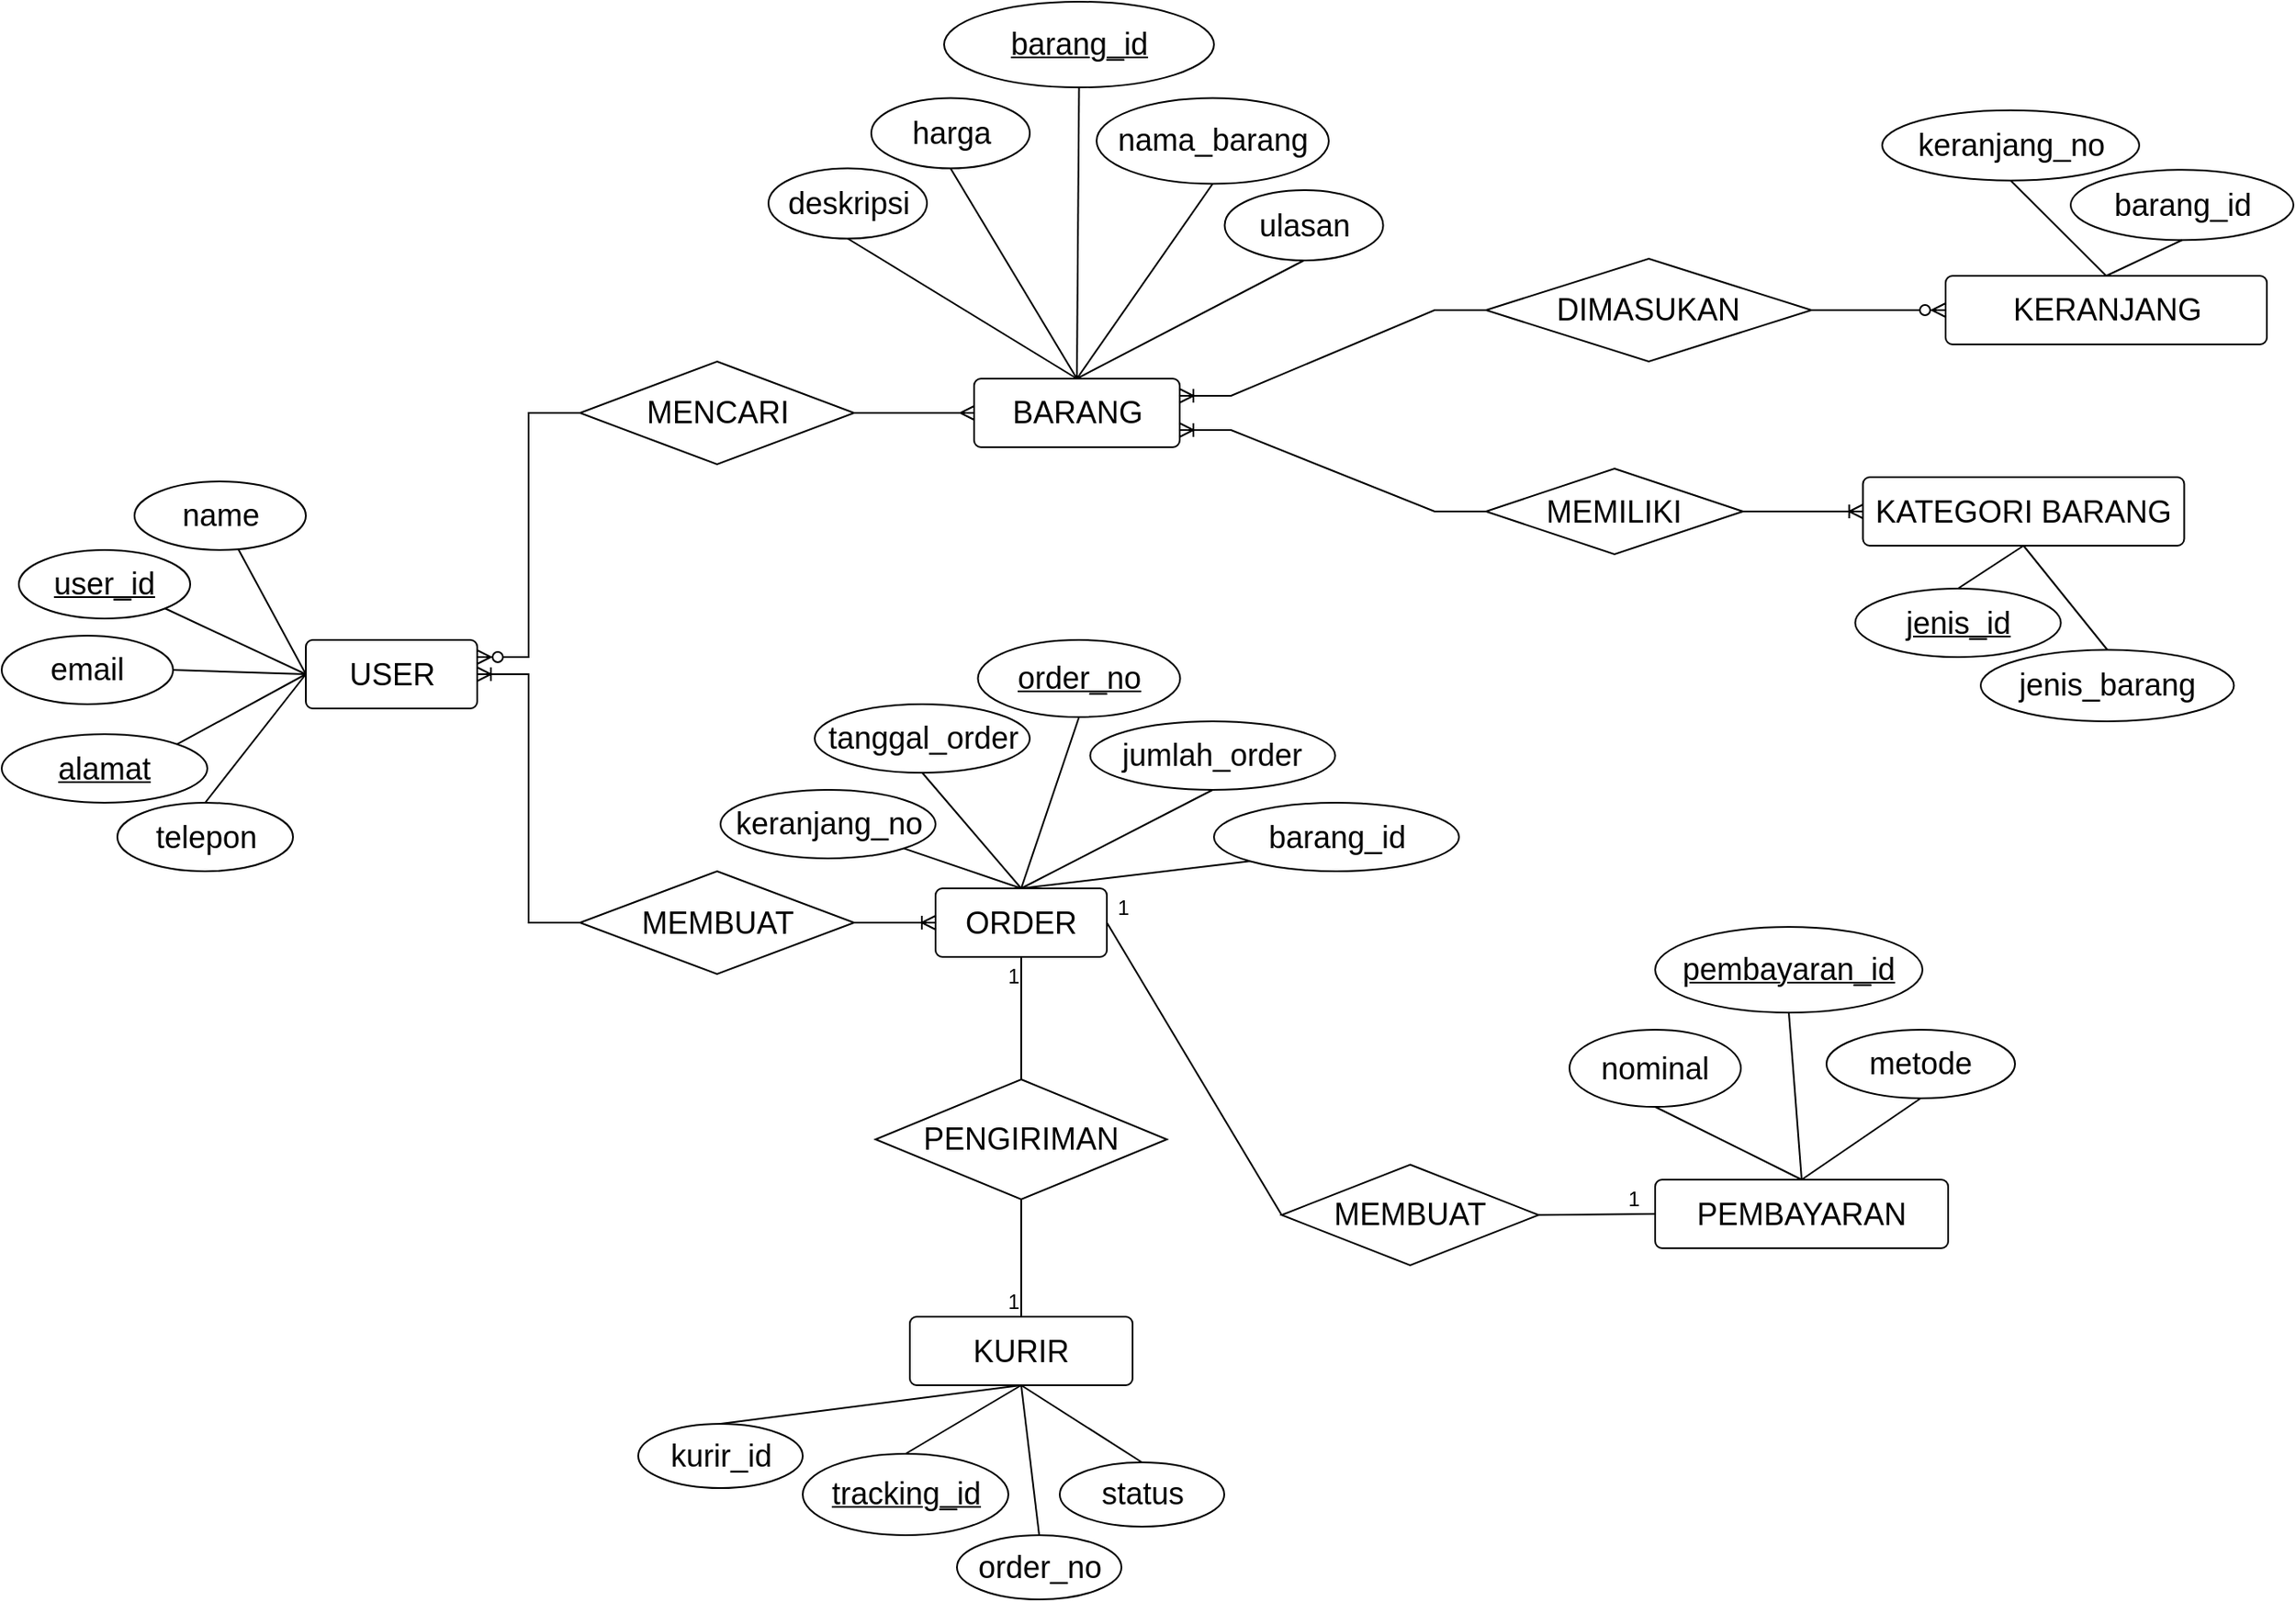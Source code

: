 <mxfile version="27.2.0">
  <diagram name="Page-1" id="RZSCxsbW3NHzzT7Z6nfQ">
    <mxGraphModel dx="1453" dy="852" grid="1" gridSize="10" guides="1" tooltips="1" connect="1" arrows="1" fold="1" page="1" pageScale="1" pageWidth="827" pageHeight="1169" math="0" shadow="0">
      <root>
        <mxCell id="0" />
        <mxCell id="1" parent="0" />
        <mxCell id="UQun8t6Gox2jKoFiVKQr-1" value="&lt;span style=&quot;font-size: 18px;&quot;&gt;alamat&lt;/span&gt;" style="ellipse;whiteSpace=wrap;html=1;fontStyle=4" vertex="1" parent="1">
          <mxGeometry x="40" y="467.5" width="120" height="40" as="geometry" />
        </mxCell>
        <mxCell id="UQun8t6Gox2jKoFiVKQr-2" value="&lt;span style=&quot;font-size: 18px;&quot;&gt;telepon&lt;/span&gt;" style="ellipse;whiteSpace=wrap;html=1;" vertex="1" parent="1">
          <mxGeometry x="107.5" y="507.5" width="102.5" height="40" as="geometry" />
        </mxCell>
        <mxCell id="UQun8t6Gox2jKoFiVKQr-3" value="&lt;span style=&quot;font-size: 18px;&quot;&gt;PENGIRIMAN&lt;/span&gt;" style="rhombus;whiteSpace=wrap;html=1;" vertex="1" parent="1">
          <mxGeometry x="550" y="669" width="170" height="70" as="geometry" />
        </mxCell>
        <mxCell id="UQun8t6Gox2jKoFiVKQr-4" value="&lt;font style=&quot;font-size: 18px;&quot;&gt;order_no&lt;/font&gt;" style="ellipse;whiteSpace=wrap;html=1;shadow=0;fontStyle=4" vertex="1" parent="1">
          <mxGeometry x="609.75" y="412.5" width="118" height="45" as="geometry" />
        </mxCell>
        <mxCell id="UQun8t6Gox2jKoFiVKQr-5" value="&lt;span style=&quot;font-size: 18px;&quot;&gt;jumlah_order&lt;/span&gt;" style="ellipse;whiteSpace=wrap;html=1;" vertex="1" parent="1">
          <mxGeometry x="675.25" y="460" width="143" height="40" as="geometry" />
        </mxCell>
        <mxCell id="UQun8t6Gox2jKoFiVKQr-6" value="&lt;font style=&quot;font-size: 18px;&quot;&gt;tanggal_order&lt;/font&gt;" style="ellipse;whiteSpace=wrap;html=1;" vertex="1" parent="1">
          <mxGeometry x="514.5" y="450" width="125.5" height="40" as="geometry" />
        </mxCell>
        <mxCell id="UQun8t6Gox2jKoFiVKQr-7" value="&lt;span style=&quot;font-size: 18px;&quot;&gt;MEMBUAT&lt;/span&gt;" style="rhombus;whiteSpace=wrap;html=1;" vertex="1" parent="1">
          <mxGeometry x="377.5" y="547.5" width="160" height="60" as="geometry" />
        </mxCell>
        <mxCell id="UQun8t6Gox2jKoFiVKQr-8" value="&lt;span style=&quot;font-size: 18px;&quot;&gt;pembayaran_id&lt;/span&gt;" style="ellipse;whiteSpace=wrap;html=1;shadow=0;fontStyle=4" vertex="1" parent="1">
          <mxGeometry x="1005" y="580" width="156" height="50" as="geometry" />
        </mxCell>
        <mxCell id="UQun8t6Gox2jKoFiVKQr-9" value="&lt;span style=&quot;font-size: 18px;&quot;&gt;nominal&lt;/span&gt;" style="ellipse;whiteSpace=wrap;html=1;shadow=0;" vertex="1" parent="1">
          <mxGeometry x="955" y="640" width="100" height="45" as="geometry" />
        </mxCell>
        <mxCell id="UQun8t6Gox2jKoFiVKQr-10" value="&lt;span style=&quot;font-size: 18px;&quot;&gt;metode&lt;/span&gt;" style="ellipse;whiteSpace=wrap;html=1;shadow=0;" vertex="1" parent="1">
          <mxGeometry x="1105" y="640" width="110" height="40" as="geometry" />
        </mxCell>
        <mxCell id="UQun8t6Gox2jKoFiVKQr-11" value="&lt;font style=&quot;font-size: 18px;&quot;&gt;USER&lt;/font&gt;" style="rounded=1;arcSize=10;whiteSpace=wrap;html=1;align=center;" vertex="1" parent="1">
          <mxGeometry x="217.5" y="412.5" width="100" height="40" as="geometry" />
        </mxCell>
        <mxCell id="UQun8t6Gox2jKoFiVKQr-12" value="&lt;font style=&quot;font-size: 18px;&quot;&gt;name&lt;/font&gt;" style="ellipse;whiteSpace=wrap;html=1;align=center;" vertex="1" parent="1">
          <mxGeometry x="117.5" y="320" width="100" height="40" as="geometry" />
        </mxCell>
        <mxCell id="UQun8t6Gox2jKoFiVKQr-13" value="&lt;span style=&quot;font-size: 18px;&quot;&gt;email&lt;/span&gt;" style="ellipse;whiteSpace=wrap;html=1;align=center;" vertex="1" parent="1">
          <mxGeometry x="40" y="410" width="100" height="40" as="geometry" />
        </mxCell>
        <mxCell id="UQun8t6Gox2jKoFiVKQr-14" value="&lt;span style=&quot;font-size: 18px;&quot;&gt;&lt;u&gt;user_id&lt;/u&gt;&lt;/span&gt;" style="ellipse;whiteSpace=wrap;html=1;align=center;" vertex="1" parent="1">
          <mxGeometry x="50" y="360" width="100" height="40" as="geometry" />
        </mxCell>
        <mxCell id="UQun8t6Gox2jKoFiVKQr-15" value="&lt;font style=&quot;font-size: 18px;&quot;&gt;ORDER&lt;/font&gt;" style="rounded=1;arcSize=10;whiteSpace=wrap;html=1;align=center;" vertex="1" parent="1">
          <mxGeometry x="585" y="557.5" width="100" height="40" as="geometry" />
        </mxCell>
        <mxCell id="UQun8t6Gox2jKoFiVKQr-16" value="&lt;span style=&quot;font-size: 18px;&quot;&gt;PEMBAYARAN&lt;/span&gt;" style="rounded=1;arcSize=10;whiteSpace=wrap;html=1;align=center;" vertex="1" parent="1">
          <mxGeometry x="1005" y="727.5" width="171" height="40" as="geometry" />
        </mxCell>
        <mxCell id="UQun8t6Gox2jKoFiVKQr-17" value="&lt;span style=&quot;font-size: 18px;&quot;&gt;MEMBUAT&lt;/span&gt;" style="rhombus;whiteSpace=wrap;html=1;" vertex="1" parent="1">
          <mxGeometry x="787" y="718.75" width="150" height="58.75" as="geometry" />
        </mxCell>
        <mxCell id="UQun8t6Gox2jKoFiVKQr-18" value="&lt;span style=&quot;font-size: 18px;&quot;&gt;BARANG&lt;/span&gt;" style="rounded=1;arcSize=10;whiteSpace=wrap;html=1;align=center;" vertex="1" parent="1">
          <mxGeometry x="607.5" y="260" width="120" height="40" as="geometry" />
        </mxCell>
        <mxCell id="UQun8t6Gox2jKoFiVKQr-19" value="&lt;span style=&quot;font-size: 18px;&quot;&gt;nama_barang&lt;/span&gt;" style="ellipse;whiteSpace=wrap;html=1;shadow=0;fontStyle=0" vertex="1" parent="1">
          <mxGeometry x="679" y="96.25" width="135.5" height="50" as="geometry" />
        </mxCell>
        <mxCell id="UQun8t6Gox2jKoFiVKQr-20" value="&lt;span style=&quot;font-size: 18px;&quot;&gt;barang_id&lt;/span&gt;" style="ellipse;whiteSpace=wrap;html=1;shadow=0;fontStyle=4" vertex="1" parent="1">
          <mxGeometry x="590" y="40" width="157.5" height="50" as="geometry" />
        </mxCell>
        <mxCell id="UQun8t6Gox2jKoFiVKQr-21" value="&lt;span style=&quot;font-size: 18px;&quot;&gt;harga&lt;/span&gt;" style="ellipse;whiteSpace=wrap;html=1;shadow=0;fontStyle=0" vertex="1" parent="1">
          <mxGeometry x="547.5" y="96.25" width="92.5" height="41" as="geometry" />
        </mxCell>
        <mxCell id="UQun8t6Gox2jKoFiVKQr-22" value="&lt;span style=&quot;font-size: 18px;&quot;&gt;KATEGORI BARANG&lt;/span&gt;" style="rounded=1;arcSize=10;whiteSpace=wrap;html=1;align=center;" vertex="1" parent="1">
          <mxGeometry x="1126.25" y="317.5" width="187.5" height="40" as="geometry" />
        </mxCell>
        <mxCell id="UQun8t6Gox2jKoFiVKQr-23" value="&lt;span style=&quot;font-size: 18px;&quot;&gt;jenis_barang&lt;/span&gt;" style="ellipse;whiteSpace=wrap;html=1;shadow=0;fontStyle=0" vertex="1" parent="1">
          <mxGeometry x="1195" y="418.25" width="147.75" height="41.75" as="geometry" />
        </mxCell>
        <mxCell id="UQun8t6Gox2jKoFiVKQr-24" value="&lt;span style=&quot;font-size: 18px;&quot;&gt;KURIR&lt;/span&gt;" style="rounded=1;arcSize=10;whiteSpace=wrap;html=1;align=center;" vertex="1" parent="1">
          <mxGeometry x="570" y="807.5" width="130" height="40" as="geometry" />
        </mxCell>
        <mxCell id="UQun8t6Gox2jKoFiVKQr-25" value="&lt;span style=&quot;font-size: 18px;&quot;&gt;tracking_id&lt;/span&gt;" style="ellipse;whiteSpace=wrap;html=1;fontStyle=4" vertex="1" parent="1">
          <mxGeometry x="507.5" y="887.5" width="120" height="47.5" as="geometry" />
        </mxCell>
        <mxCell id="UQun8t6Gox2jKoFiVKQr-26" value="&lt;font style=&quot;font-size: 18px;&quot;&gt;order_no&lt;/font&gt;" style="ellipse;whiteSpace=wrap;html=1;shadow=0;fontStyle=0" vertex="1" parent="1">
          <mxGeometry x="597.5" y="935" width="96" height="37.5" as="geometry" />
        </mxCell>
        <mxCell id="UQun8t6Gox2jKoFiVKQr-27" value="&lt;font style=&quot;font-size: 18px;&quot;&gt;status&lt;/font&gt;" style="ellipse;whiteSpace=wrap;html=1;shadow=0;fontStyle=0" vertex="1" parent="1">
          <mxGeometry x="657.5" y="892.5" width="96" height="37.5" as="geometry" />
        </mxCell>
        <mxCell id="UQun8t6Gox2jKoFiVKQr-28" value="" style="endArrow=none;html=1;rounded=0;entryX=0;entryY=0.5;entryDx=0;entryDy=0;exitX=1;exitY=1;exitDx=0;exitDy=0;" edge="1" parent="1" source="UQun8t6Gox2jKoFiVKQr-14" target="UQun8t6Gox2jKoFiVKQr-11">
          <mxGeometry relative="1" as="geometry">
            <mxPoint x="-2.5" y="470" as="sourcePoint" />
            <mxPoint x="157.5" y="470" as="targetPoint" />
          </mxGeometry>
        </mxCell>
        <mxCell id="UQun8t6Gox2jKoFiVKQr-29" value="" style="endArrow=none;html=1;rounded=0;entryX=0;entryY=0.5;entryDx=0;entryDy=0;" edge="1" parent="1" source="UQun8t6Gox2jKoFiVKQr-12" target="UQun8t6Gox2jKoFiVKQr-11">
          <mxGeometry relative="1" as="geometry">
            <mxPoint x="232.5" y="390" as="sourcePoint" />
            <mxPoint x="237.5" y="430" as="targetPoint" />
          </mxGeometry>
        </mxCell>
        <mxCell id="UQun8t6Gox2jKoFiVKQr-30" value="" style="endArrow=none;html=1;rounded=0;exitX=1;exitY=0.5;exitDx=0;exitDy=0;entryX=0;entryY=0.5;entryDx=0;entryDy=0;" edge="1" parent="1" source="UQun8t6Gox2jKoFiVKQr-13" target="UQun8t6Gox2jKoFiVKQr-11">
          <mxGeometry relative="1" as="geometry">
            <mxPoint x="107.5" y="430" as="sourcePoint" />
            <mxPoint x="227.5" y="420" as="targetPoint" />
          </mxGeometry>
        </mxCell>
        <mxCell id="UQun8t6Gox2jKoFiVKQr-31" value="" style="endArrow=none;html=1;rounded=0;entryX=0;entryY=0.5;entryDx=0;entryDy=0;exitX=0.5;exitY=0;exitDx=0;exitDy=0;" edge="1" parent="1" source="UQun8t6Gox2jKoFiVKQr-2" target="UQun8t6Gox2jKoFiVKQr-11">
          <mxGeometry relative="1" as="geometry">
            <mxPoint x="-154.5" y="405" as="sourcePoint" />
            <mxPoint x="5.5" y="405" as="targetPoint" />
          </mxGeometry>
        </mxCell>
        <mxCell id="UQun8t6Gox2jKoFiVKQr-32" value="" style="endArrow=none;html=1;rounded=0;entryX=0.5;entryY=1;entryDx=0;entryDy=0;exitX=0.5;exitY=0;exitDx=0;exitDy=0;" edge="1" parent="1" source="UQun8t6Gox2jKoFiVKQr-27" target="UQun8t6Gox2jKoFiVKQr-24">
          <mxGeometry relative="1" as="geometry">
            <mxPoint x="652.75" y="746.25" as="sourcePoint" />
            <mxPoint x="812.75" y="746.25" as="targetPoint" />
          </mxGeometry>
        </mxCell>
        <mxCell id="UQun8t6Gox2jKoFiVKQr-33" value="" style="endArrow=none;html=1;rounded=0;entryX=0.5;entryY=1;entryDx=0;entryDy=0;exitX=0.5;exitY=0;exitDx=0;exitDy=0;" edge="1" parent="1" source="UQun8t6Gox2jKoFiVKQr-25" target="UQun8t6Gox2jKoFiVKQr-24">
          <mxGeometry relative="1" as="geometry">
            <mxPoint x="550.75" y="794.25" as="sourcePoint" />
            <mxPoint x="592.75" y="839.25" as="targetPoint" />
          </mxGeometry>
        </mxCell>
        <mxCell id="UQun8t6Gox2jKoFiVKQr-34" value="" style="endArrow=none;html=1;rounded=0;entryX=0.5;entryY=1;entryDx=0;entryDy=0;exitX=0.5;exitY=0;exitDx=0;exitDy=0;" edge="1" parent="1" source="UQun8t6Gox2jKoFiVKQr-26" target="UQun8t6Gox2jKoFiVKQr-24">
          <mxGeometry relative="1" as="geometry">
            <mxPoint x="516.75" y="837.25" as="sourcePoint" />
            <mxPoint x="592.75" y="839.25" as="targetPoint" />
          </mxGeometry>
        </mxCell>
        <mxCell id="UQun8t6Gox2jKoFiVKQr-35" value="" style="endArrow=none;html=1;rounded=0;exitX=0.5;exitY=1;exitDx=0;exitDy=0;entryX=0.5;entryY=0;entryDx=0;entryDy=0;" edge="1" parent="1" source="UQun8t6Gox2jKoFiVKQr-4" target="UQun8t6Gox2jKoFiVKQr-15">
          <mxGeometry relative="1" as="geometry">
            <mxPoint x="741.5" y="552.5" as="sourcePoint" />
            <mxPoint x="659.5" y="575" as="targetPoint" />
          </mxGeometry>
        </mxCell>
        <mxCell id="UQun8t6Gox2jKoFiVKQr-36" value="" style="endArrow=none;html=1;rounded=0;entryX=0.5;entryY=0;entryDx=0;entryDy=0;exitX=0.5;exitY=1;exitDx=0;exitDy=0;" edge="1" parent="1" source="UQun8t6Gox2jKoFiVKQr-5" target="UQun8t6Gox2jKoFiVKQr-15">
          <mxGeometry relative="1" as="geometry">
            <mxPoint x="787.5" y="563" as="sourcePoint" />
            <mxPoint x="669.5" y="589.5" as="targetPoint" />
          </mxGeometry>
        </mxCell>
        <mxCell id="UQun8t6Gox2jKoFiVKQr-37" value="" style="endArrow=none;html=1;rounded=0;entryX=0.5;entryY=0;entryDx=0;entryDy=0;exitX=0.5;exitY=1;exitDx=0;exitDy=0;" edge="1" parent="1" source="UQun8t6Gox2jKoFiVKQr-6" target="UQun8t6Gox2jKoFiVKQr-15">
          <mxGeometry relative="1" as="geometry">
            <mxPoint x="809.5" y="588" as="sourcePoint" />
            <mxPoint x="669.5" y="588" as="targetPoint" />
          </mxGeometry>
        </mxCell>
        <mxCell id="UQun8t6Gox2jKoFiVKQr-38" value="" style="endArrow=none;html=1;rounded=0;entryX=0.5;entryY=0;entryDx=0;entryDy=0;exitX=0.5;exitY=1;exitDx=0;exitDy=0;" edge="1" parent="1" source="UQun8t6Gox2jKoFiVKQr-9" target="UQun8t6Gox2jKoFiVKQr-16">
          <mxGeometry relative="1" as="geometry">
            <mxPoint x="983" y="806.25" as="sourcePoint" />
            <mxPoint x="1051" y="776.25" as="targetPoint" />
          </mxGeometry>
        </mxCell>
        <mxCell id="UQun8t6Gox2jKoFiVKQr-39" value="" style="endArrow=none;html=1;rounded=0;entryX=0.5;entryY=1;entryDx=0;entryDy=0;exitX=0.5;exitY=0;exitDx=0;exitDy=0;" edge="1" parent="1" source="UQun8t6Gox2jKoFiVKQr-16" target="UQun8t6Gox2jKoFiVKQr-8">
          <mxGeometry relative="1" as="geometry">
            <mxPoint x="1005" y="750" as="sourcePoint" />
            <mxPoint x="1061" y="786.25" as="targetPoint" />
          </mxGeometry>
        </mxCell>
        <mxCell id="UQun8t6Gox2jKoFiVKQr-40" value="" style="endArrow=none;html=1;rounded=0;entryX=0.5;entryY=1;entryDx=0;entryDy=0;exitX=0.5;exitY=0;exitDx=0;exitDy=0;" edge="1" parent="1" source="UQun8t6Gox2jKoFiVKQr-16" target="UQun8t6Gox2jKoFiVKQr-10">
          <mxGeometry relative="1" as="geometry">
            <mxPoint x="1115" y="819" as="sourcePoint" />
            <mxPoint x="1041" y="819" as="targetPoint" />
          </mxGeometry>
        </mxCell>
        <mxCell id="UQun8t6Gox2jKoFiVKQr-41" value="" style="endArrow=none;html=1;rounded=0;exitX=0.5;exitY=0;exitDx=0;exitDy=0;entryX=0.5;entryY=1;entryDx=0;entryDy=0;" edge="1" parent="1" source="UQun8t6Gox2jKoFiVKQr-18" target="UQun8t6Gox2jKoFiVKQr-19">
          <mxGeometry relative="1" as="geometry">
            <mxPoint x="717.75" y="331.5" as="sourcePoint" />
            <mxPoint x="877.75" y="331.5" as="targetPoint" />
          </mxGeometry>
        </mxCell>
        <mxCell id="UQun8t6Gox2jKoFiVKQr-42" value="" style="endArrow=none;html=1;rounded=0;exitX=0.5;exitY=0;exitDx=0;exitDy=0;entryX=0.5;entryY=1;entryDx=0;entryDy=0;" edge="1" parent="1" source="UQun8t6Gox2jKoFiVKQr-18" target="UQun8t6Gox2jKoFiVKQr-20">
          <mxGeometry relative="1" as="geometry">
            <mxPoint x="722.75" y="351.5" as="sourcePoint" />
            <mxPoint x="839.75" y="323.5" as="targetPoint" />
          </mxGeometry>
        </mxCell>
        <mxCell id="UQun8t6Gox2jKoFiVKQr-43" value="" style="endArrow=none;html=1;rounded=0;exitX=0.5;exitY=0;exitDx=0;exitDy=0;entryX=0.5;entryY=1;entryDx=0;entryDy=0;" edge="1" parent="1" source="UQun8t6Gox2jKoFiVKQr-18" target="UQun8t6Gox2jKoFiVKQr-21">
          <mxGeometry relative="1" as="geometry">
            <mxPoint x="722.75" y="351.5" as="sourcePoint" />
            <mxPoint x="796.75" y="356.5" as="targetPoint" />
          </mxGeometry>
        </mxCell>
        <mxCell id="UQun8t6Gox2jKoFiVKQr-44" value="&lt;span style=&quot;font-size: 18px;&quot;&gt;jenis_id&lt;/span&gt;" style="ellipse;whiteSpace=wrap;html=1;shadow=0;fontStyle=4" vertex="1" parent="1">
          <mxGeometry x="1121.75" y="382.5" width="120" height="40" as="geometry" />
        </mxCell>
        <mxCell id="UQun8t6Gox2jKoFiVKQr-45" value="" style="endArrow=none;html=1;rounded=0;exitX=0.5;exitY=0;exitDx=0;exitDy=0;entryX=0.5;entryY=1;entryDx=0;entryDy=0;" edge="1" parent="1" source="UQun8t6Gox2jKoFiVKQr-44" target="UQun8t6Gox2jKoFiVKQr-22">
          <mxGeometry relative="1" as="geometry">
            <mxPoint x="-679" y="1225.5" as="sourcePoint" />
            <mxPoint x="-519" y="1225.5" as="targetPoint" />
            <Array as="points" />
          </mxGeometry>
        </mxCell>
        <mxCell id="UQun8t6Gox2jKoFiVKQr-46" value="" style="endArrow=none;html=1;rounded=0;exitX=0.5;exitY=0;exitDx=0;exitDy=0;entryX=0.5;entryY=1;entryDx=0;entryDy=0;" edge="1" parent="1" source="UQun8t6Gox2jKoFiVKQr-23" target="UQun8t6Gox2jKoFiVKQr-22">
          <mxGeometry relative="1" as="geometry">
            <mxPoint x="-731" y="1255.5" as="sourcePoint" />
            <mxPoint x="-678" y="1265.5" as="targetPoint" />
          </mxGeometry>
        </mxCell>
        <mxCell id="UQun8t6Gox2jKoFiVKQr-47" value="" style="endArrow=none;html=1;rounded=0;exitX=1;exitY=0;exitDx=0;exitDy=0;entryX=0;entryY=0.5;entryDx=0;entryDy=0;" edge="1" parent="1" source="UQun8t6Gox2jKoFiVKQr-1" target="UQun8t6Gox2jKoFiVKQr-11">
          <mxGeometry relative="1" as="geometry">
            <mxPoint x="-122.5" y="490" as="sourcePoint" />
            <mxPoint x="37.5" y="490" as="targetPoint" />
          </mxGeometry>
        </mxCell>
        <mxCell id="UQun8t6Gox2jKoFiVKQr-48" value="" style="edgeStyle=entityRelationEdgeStyle;fontSize=12;html=1;endArrow=ERoneToMany;rounded=0;exitX=1;exitY=0.5;exitDx=0;exitDy=0;entryX=0;entryY=0.5;entryDx=0;entryDy=0;" edge="1" parent="1" source="UQun8t6Gox2jKoFiVKQr-7" target="UQun8t6Gox2jKoFiVKQr-15">
          <mxGeometry width="100" height="100" relative="1" as="geometry">
            <mxPoint x="527.5" y="577.5" as="sourcePoint" />
            <mxPoint x="547.5" y="627.5" as="targetPoint" />
          </mxGeometry>
        </mxCell>
        <mxCell id="UQun8t6Gox2jKoFiVKQr-49" value="" style="edgeStyle=entityRelationEdgeStyle;fontSize=12;html=1;endArrow=ERoneToMany;rounded=0;exitX=0;exitY=0.5;exitDx=0;exitDy=0;entryX=1;entryY=0.5;entryDx=0;entryDy=0;" edge="1" parent="1" source="UQun8t6Gox2jKoFiVKQr-7" target="UQun8t6Gox2jKoFiVKQr-11">
          <mxGeometry width="100" height="100" relative="1" as="geometry">
            <mxPoint x="357.5" y="480" as="sourcePoint" />
            <mxPoint x="327.5" y="490" as="targetPoint" />
            <Array as="points">
              <mxPoint x="367.5" y="440" />
              <mxPoint x="357.5" y="480" />
              <mxPoint x="317.5" y="440" />
            </Array>
          </mxGeometry>
        </mxCell>
        <mxCell id="UQun8t6Gox2jKoFiVKQr-50" value="" style="endArrow=none;html=1;rounded=0;exitX=0.5;exitY=1;exitDx=0;exitDy=0;entryX=0.5;entryY=0;entryDx=0;entryDy=0;" edge="1" parent="1" source="UQun8t6Gox2jKoFiVKQr-3" target="UQun8t6Gox2jKoFiVKQr-24">
          <mxGeometry relative="1" as="geometry">
            <mxPoint x="467.5" y="757.5" as="sourcePoint" />
            <mxPoint x="627.5" y="757.5" as="targetPoint" />
          </mxGeometry>
        </mxCell>
        <mxCell id="UQun8t6Gox2jKoFiVKQr-51" value="1" style="resizable=0;html=1;whiteSpace=wrap;align=right;verticalAlign=bottom;" connectable="0" vertex="1" parent="UQun8t6Gox2jKoFiVKQr-50">
          <mxGeometry x="1" relative="1" as="geometry" />
        </mxCell>
        <mxCell id="UQun8t6Gox2jKoFiVKQr-52" value="" style="endArrow=none;html=1;rounded=0;exitX=0.5;exitY=0;exitDx=0;exitDy=0;entryX=0.5;entryY=1;entryDx=0;entryDy=0;" edge="1" parent="1" source="UQun8t6Gox2jKoFiVKQr-3" target="UQun8t6Gox2jKoFiVKQr-15">
          <mxGeometry relative="1" as="geometry">
            <mxPoint x="537.5" y="677.5" as="sourcePoint" />
            <mxPoint x="697.5" y="677.5" as="targetPoint" />
          </mxGeometry>
        </mxCell>
        <mxCell id="UQun8t6Gox2jKoFiVKQr-53" value="1" style="resizable=0;html=1;whiteSpace=wrap;align=right;verticalAlign=bottom;" connectable="0" vertex="1" parent="UQun8t6Gox2jKoFiVKQr-52">
          <mxGeometry x="1" relative="1" as="geometry">
            <mxPoint y="20" as="offset" />
          </mxGeometry>
        </mxCell>
        <mxCell id="UQun8t6Gox2jKoFiVKQr-54" value="" style="endArrow=none;html=1;rounded=0;exitX=1;exitY=0.5;exitDx=0;exitDy=0;entryX=0;entryY=0.5;entryDx=0;entryDy=0;" edge="1" parent="1" source="UQun8t6Gox2jKoFiVKQr-17" target="UQun8t6Gox2jKoFiVKQr-16">
          <mxGeometry relative="1" as="geometry">
            <mxPoint x="951.5" y="796.875" as="sourcePoint" />
            <mxPoint x="699.5" y="862.5" as="targetPoint" />
          </mxGeometry>
        </mxCell>
        <mxCell id="UQun8t6Gox2jKoFiVKQr-55" value="1" style="resizable=0;html=1;whiteSpace=wrap;align=right;verticalAlign=bottom;" connectable="0" vertex="1" parent="UQun8t6Gox2jKoFiVKQr-54">
          <mxGeometry x="1" relative="1" as="geometry">
            <mxPoint x="-7" as="offset" />
          </mxGeometry>
        </mxCell>
        <mxCell id="UQun8t6Gox2jKoFiVKQr-56" value="" style="endArrow=none;html=1;rounded=0;exitX=0;exitY=0.5;exitDx=0;exitDy=0;entryX=1;entryY=0.5;entryDx=0;entryDy=0;" edge="1" parent="1" source="UQun8t6Gox2jKoFiVKQr-17" target="UQun8t6Gox2jKoFiVKQr-15">
          <mxGeometry relative="1" as="geometry">
            <mxPoint x="907.5" y="551.5" as="sourcePoint" />
            <mxPoint x="964.5" y="515.5" as="targetPoint" />
          </mxGeometry>
        </mxCell>
        <mxCell id="UQun8t6Gox2jKoFiVKQr-57" value="1" style="resizable=0;html=1;whiteSpace=wrap;align=right;verticalAlign=bottom;" connectable="0" vertex="1" parent="UQun8t6Gox2jKoFiVKQr-56">
          <mxGeometry x="1" relative="1" as="geometry">
            <mxPoint x="15" as="offset" />
          </mxGeometry>
        </mxCell>
        <mxCell id="UQun8t6Gox2jKoFiVKQr-58" value="&lt;span style=&quot;font-size: 18px;&quot;&gt;MEMILIKI&lt;/span&gt;" style="rhombus;whiteSpace=wrap;html=1;" vertex="1" parent="1">
          <mxGeometry x="906.25" y="312.5" width="150" height="50" as="geometry" />
        </mxCell>
        <mxCell id="UQun8t6Gox2jKoFiVKQr-59" value="" style="edgeStyle=entityRelationEdgeStyle;fontSize=12;html=1;endArrow=ERoneToMany;rounded=0;entryX=0;entryY=0.5;entryDx=0;entryDy=0;exitX=1;exitY=0.5;exitDx=0;exitDy=0;" edge="1" parent="1" source="UQun8t6Gox2jKoFiVKQr-58" target="UQun8t6Gox2jKoFiVKQr-22">
          <mxGeometry width="100" height="100" relative="1" as="geometry">
            <mxPoint x="1040" y="247.5" as="sourcePoint" />
            <mxPoint x="950" y="237.5" as="targetPoint" />
          </mxGeometry>
        </mxCell>
        <mxCell id="UQun8t6Gox2jKoFiVKQr-60" value="" style="edgeStyle=entityRelationEdgeStyle;fontSize=12;html=1;endArrow=ERoneToMany;rounded=0;entryX=1;entryY=0.75;entryDx=0;entryDy=0;exitX=0;exitY=0.5;exitDx=0;exitDy=0;" edge="1" parent="1" source="UQun8t6Gox2jKoFiVKQr-58" target="UQun8t6Gox2jKoFiVKQr-18">
          <mxGeometry width="100" height="100" relative="1" as="geometry">
            <mxPoint x="861.25" y="345" as="sourcePoint" />
            <mxPoint x="961.25" y="245" as="targetPoint" />
          </mxGeometry>
        </mxCell>
        <mxCell id="UQun8t6Gox2jKoFiVKQr-61" value="&lt;span style=&quot;font-size: 18px;&quot;&gt;MENCARI&lt;/span&gt;" style="rhombus;whiteSpace=wrap;html=1;" vertex="1" parent="1">
          <mxGeometry x="377.5" y="250" width="160" height="60" as="geometry" />
        </mxCell>
        <mxCell id="UQun8t6Gox2jKoFiVKQr-62" value="&lt;span style=&quot;font-size: 18px;&quot;&gt;deskripsi&lt;/span&gt;" style="ellipse;whiteSpace=wrap;html=1;shadow=0;fontStyle=0" vertex="1" parent="1">
          <mxGeometry x="487.5" y="137.25" width="92.5" height="41" as="geometry" />
        </mxCell>
        <mxCell id="UQun8t6Gox2jKoFiVKQr-63" value="" style="endArrow=none;html=1;rounded=0;exitX=0.5;exitY=0;exitDx=0;exitDy=0;entryX=0.5;entryY=1;entryDx=0;entryDy=0;" edge="1" parent="1" source="UQun8t6Gox2jKoFiVKQr-18" target="UQun8t6Gox2jKoFiVKQr-62">
          <mxGeometry relative="1" as="geometry">
            <mxPoint x="673.5" y="265" as="sourcePoint" />
            <mxPoint x="603.5" y="147" as="targetPoint" />
          </mxGeometry>
        </mxCell>
        <mxCell id="UQun8t6Gox2jKoFiVKQr-64" value="&lt;span style=&quot;font-size: 18px;&quot;&gt;ulasan&lt;/span&gt;" style="ellipse;whiteSpace=wrap;html=1;shadow=0;fontStyle=0" vertex="1" parent="1">
          <mxGeometry x="753.75" y="150" width="92.5" height="41" as="geometry" />
        </mxCell>
        <mxCell id="UQun8t6Gox2jKoFiVKQr-65" value="" style="endArrow=none;html=1;rounded=0;exitX=0.5;exitY=0;exitDx=0;exitDy=0;entryX=0.5;entryY=1;entryDx=0;entryDy=0;" edge="1" parent="1" source="UQun8t6Gox2jKoFiVKQr-18" target="UQun8t6Gox2jKoFiVKQr-64">
          <mxGeometry relative="1" as="geometry">
            <mxPoint x="673.5" y="265" as="sourcePoint" />
            <mxPoint x="756.5" y="156" as="targetPoint" />
          </mxGeometry>
        </mxCell>
        <mxCell id="UQun8t6Gox2jKoFiVKQr-66" value="&lt;span style=&quot;font-size: 18px;&quot;&gt;kurir_id&lt;/span&gt;" style="ellipse;whiteSpace=wrap;html=1;shadow=0;fontStyle=0" vertex="1" parent="1">
          <mxGeometry x="411.5" y="870" width="96" height="37.5" as="geometry" />
        </mxCell>
        <mxCell id="UQun8t6Gox2jKoFiVKQr-67" value="" style="endArrow=none;html=1;rounded=0;entryX=0.5;entryY=1;entryDx=0;entryDy=0;exitX=0.5;exitY=0;exitDx=0;exitDy=0;" edge="1" parent="1" source="UQun8t6Gox2jKoFiVKQr-66" target="UQun8t6Gox2jKoFiVKQr-24">
          <mxGeometry relative="1" as="geometry">
            <mxPoint x="577.5" y="898" as="sourcePoint" />
            <mxPoint x="645.5" y="858" as="targetPoint" />
          </mxGeometry>
        </mxCell>
        <mxCell id="UQun8t6Gox2jKoFiVKQr-68" value="&lt;span style=&quot;font-size: 18px;&quot;&gt;barang_id&lt;/span&gt;" style="ellipse;whiteSpace=wrap;html=1;" vertex="1" parent="1">
          <mxGeometry x="747.5" y="507.5" width="143" height="40" as="geometry" />
        </mxCell>
        <mxCell id="UQun8t6Gox2jKoFiVKQr-69" value="" style="endArrow=none;html=1;rounded=0;entryX=0.5;entryY=0;entryDx=0;entryDy=0;exitX=0;exitY=1;exitDx=0;exitDy=0;" edge="1" parent="1" source="UQun8t6Gox2jKoFiVKQr-68" target="UQun8t6Gox2jKoFiVKQr-15">
          <mxGeometry relative="1" as="geometry">
            <mxPoint x="700.5" y="503" as="sourcePoint" />
            <mxPoint x="645.5" y="568" as="targetPoint" />
          </mxGeometry>
        </mxCell>
        <mxCell id="UQun8t6Gox2jKoFiVKQr-70" value="" style="edgeStyle=entityRelationEdgeStyle;fontSize=12;html=1;endArrow=ERzeroToMany;endFill=1;rounded=0;entryX=1;entryY=0.25;entryDx=0;entryDy=0;exitX=0;exitY=0.5;exitDx=0;exitDy=0;" edge="1" parent="1" source="UQun8t6Gox2jKoFiVKQr-61" target="UQun8t6Gox2jKoFiVKQr-11">
          <mxGeometry width="100" height="100" relative="1" as="geometry">
            <mxPoint x="387.5" y="360" as="sourcePoint" />
            <mxPoint x="487.5" y="260" as="targetPoint" />
          </mxGeometry>
        </mxCell>
        <mxCell id="UQun8t6Gox2jKoFiVKQr-71" value="" style="edgeStyle=entityRelationEdgeStyle;fontSize=12;html=1;endArrow=ERmany;rounded=0;exitX=1;exitY=0.5;exitDx=0;exitDy=0;entryX=0;entryY=0.5;entryDx=0;entryDy=0;" edge="1" parent="1" source="UQun8t6Gox2jKoFiVKQr-61" target="UQun8t6Gox2jKoFiVKQr-18">
          <mxGeometry width="100" height="100" relative="1" as="geometry">
            <mxPoint x="597.5" y="360" as="sourcePoint" />
            <mxPoint x="697.5" y="260" as="targetPoint" />
          </mxGeometry>
        </mxCell>
        <mxCell id="UQun8t6Gox2jKoFiVKQr-72" value="&lt;span style=&quot;font-size: 18px;&quot;&gt;DIMASUKAN&lt;/span&gt;" style="rhombus;whiteSpace=wrap;html=1;" vertex="1" parent="1">
          <mxGeometry x="906.25" y="190" width="190" height="60" as="geometry" />
        </mxCell>
        <mxCell id="UQun8t6Gox2jKoFiVKQr-73" value="&lt;span style=&quot;font-size: 18px;&quot;&gt;KERANJANG&lt;/span&gt;" style="rounded=1;arcSize=10;whiteSpace=wrap;html=1;align=center;" vertex="1" parent="1">
          <mxGeometry x="1174.5" y="200" width="187.5" height="40" as="geometry" />
        </mxCell>
        <mxCell id="UQun8t6Gox2jKoFiVKQr-74" value="&lt;span style=&quot;font-size: 18px;&quot;&gt;keranjang_no&lt;/span&gt;" style="ellipse;whiteSpace=wrap;html=1;" vertex="1" parent="1">
          <mxGeometry x="459.5" y="500" width="125.5" height="40" as="geometry" />
        </mxCell>
        <mxCell id="UQun8t6Gox2jKoFiVKQr-75" value="&lt;span style=&quot;font-size: 18px;&quot;&gt;keranjang_no&lt;/span&gt;" style="ellipse;whiteSpace=wrap;html=1;shadow=0;fontStyle=0" vertex="1" parent="1">
          <mxGeometry x="1137.5" y="103.38" width="150" height="41" as="geometry" />
        </mxCell>
        <mxCell id="UQun8t6Gox2jKoFiVKQr-76" value="&lt;span style=&quot;font-size: 18px;&quot;&gt;barang_id&lt;/span&gt;" style="ellipse;whiteSpace=wrap;html=1;shadow=0;fontStyle=0" vertex="1" parent="1">
          <mxGeometry x="1247.5" y="138.13" width="130" height="41" as="geometry" />
        </mxCell>
        <mxCell id="UQun8t6Gox2jKoFiVKQr-77" value="" style="endArrow=none;html=1;rounded=0;exitX=0.5;exitY=1;exitDx=0;exitDy=0;entryX=0.5;entryY=0;entryDx=0;entryDy=0;" edge="1" parent="1" source="UQun8t6Gox2jKoFiVKQr-75" target="UQun8t6Gox2jKoFiVKQr-73">
          <mxGeometry relative="1" as="geometry">
            <mxPoint x="877.5" y="351" as="sourcePoint" />
            <mxPoint x="1037.5" y="351" as="targetPoint" />
          </mxGeometry>
        </mxCell>
        <mxCell id="UQun8t6Gox2jKoFiVKQr-78" value="" style="endArrow=none;html=1;rounded=0;exitX=0.5;exitY=1;exitDx=0;exitDy=0;entryX=0.5;entryY=0;entryDx=0;entryDy=0;" edge="1" parent="1" source="UQun8t6Gox2jKoFiVKQr-76" target="UQun8t6Gox2jKoFiVKQr-73">
          <mxGeometry relative="1" as="geometry">
            <mxPoint x="1122.5" y="152" as="sourcePoint" />
            <mxPoint x="1217.5" y="191" as="targetPoint" />
          </mxGeometry>
        </mxCell>
        <mxCell id="UQun8t6Gox2jKoFiVKQr-79" value="" style="edgeStyle=entityRelationEdgeStyle;fontSize=12;html=1;endArrow=ERoneToMany;rounded=0;entryX=1;entryY=0.25;entryDx=0;entryDy=0;exitX=0;exitY=0.5;exitDx=0;exitDy=0;" edge="1" parent="1" source="UQun8t6Gox2jKoFiVKQr-72" target="UQun8t6Gox2jKoFiVKQr-18">
          <mxGeometry width="100" height="100" relative="1" as="geometry">
            <mxPoint x="987.5" y="250" as="sourcePoint" />
            <mxPoint x="1087.5" y="150" as="targetPoint" />
          </mxGeometry>
        </mxCell>
        <mxCell id="UQun8t6Gox2jKoFiVKQr-80" value="" style="edgeStyle=entityRelationEdgeStyle;fontSize=12;html=1;endArrow=ERzeroToMany;endFill=1;rounded=0;entryX=0;entryY=0.5;entryDx=0;entryDy=0;exitX=1;exitY=0.5;exitDx=0;exitDy=0;" edge="1" parent="1" source="UQun8t6Gox2jKoFiVKQr-72" target="UQun8t6Gox2jKoFiVKQr-73">
          <mxGeometry width="100" height="100" relative="1" as="geometry">
            <mxPoint x="657.5" y="340" as="sourcePoint" />
            <mxPoint x="757.5" y="240" as="targetPoint" />
          </mxGeometry>
        </mxCell>
        <mxCell id="UQun8t6Gox2jKoFiVKQr-81" value="" style="endArrow=none;html=1;rounded=0;entryX=0.5;entryY=0;entryDx=0;entryDy=0;exitX=1;exitY=1;exitDx=0;exitDy=0;" edge="1" parent="1" source="UQun8t6Gox2jKoFiVKQr-74" target="UQun8t6Gox2jKoFiVKQr-15">
          <mxGeometry relative="1" as="geometry">
            <mxPoint x="537.5" y="503" as="sourcePoint" />
            <mxPoint x="645.5" y="568" as="targetPoint" />
          </mxGeometry>
        </mxCell>
      </root>
    </mxGraphModel>
  </diagram>
</mxfile>

